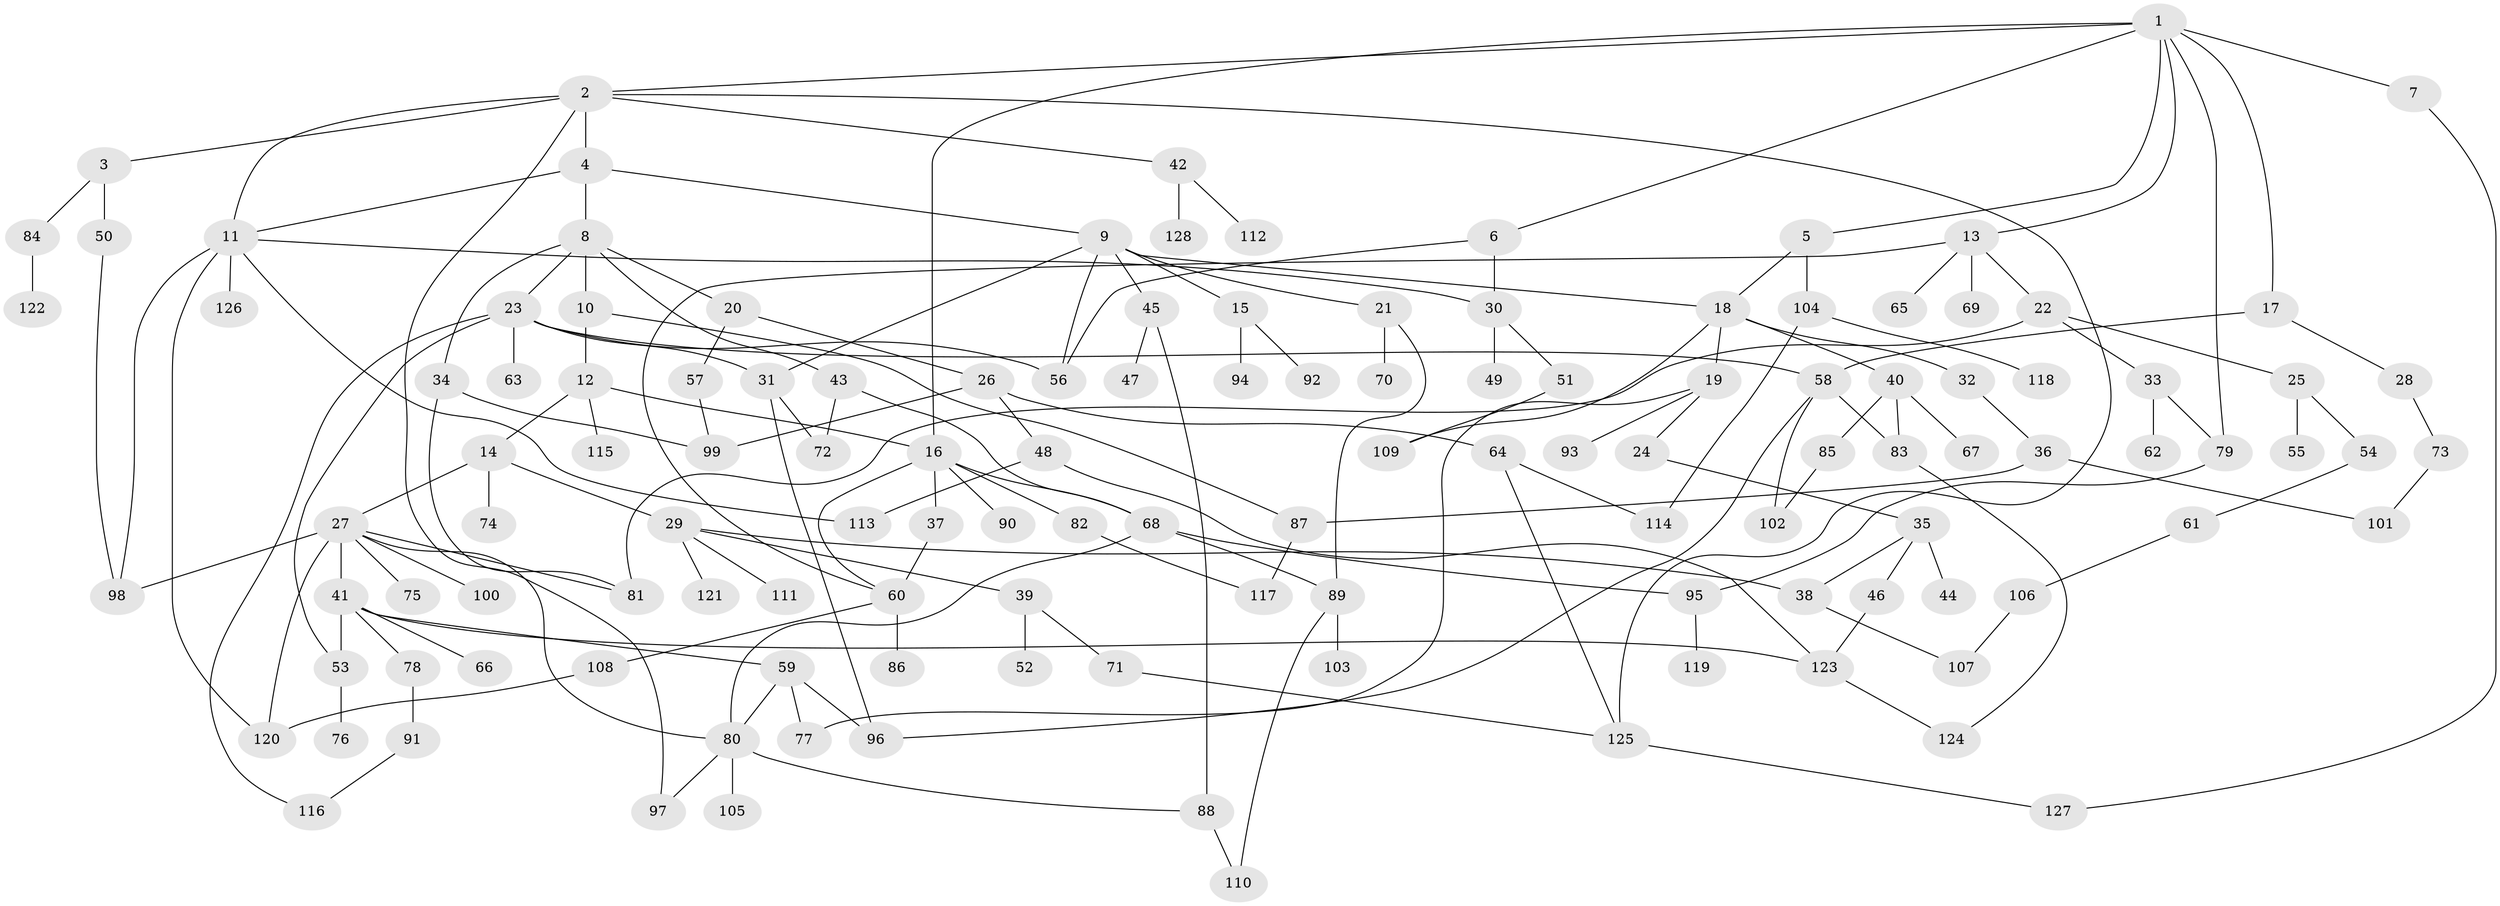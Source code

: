 // Generated by graph-tools (version 1.1) at 2025/34/03/09/25 02:34:34]
// undirected, 128 vertices, 176 edges
graph export_dot {
graph [start="1"]
  node [color=gray90,style=filled];
  1;
  2;
  3;
  4;
  5;
  6;
  7;
  8;
  9;
  10;
  11;
  12;
  13;
  14;
  15;
  16;
  17;
  18;
  19;
  20;
  21;
  22;
  23;
  24;
  25;
  26;
  27;
  28;
  29;
  30;
  31;
  32;
  33;
  34;
  35;
  36;
  37;
  38;
  39;
  40;
  41;
  42;
  43;
  44;
  45;
  46;
  47;
  48;
  49;
  50;
  51;
  52;
  53;
  54;
  55;
  56;
  57;
  58;
  59;
  60;
  61;
  62;
  63;
  64;
  65;
  66;
  67;
  68;
  69;
  70;
  71;
  72;
  73;
  74;
  75;
  76;
  77;
  78;
  79;
  80;
  81;
  82;
  83;
  84;
  85;
  86;
  87;
  88;
  89;
  90;
  91;
  92;
  93;
  94;
  95;
  96;
  97;
  98;
  99;
  100;
  101;
  102;
  103;
  104;
  105;
  106;
  107;
  108;
  109;
  110;
  111;
  112;
  113;
  114;
  115;
  116;
  117;
  118;
  119;
  120;
  121;
  122;
  123;
  124;
  125;
  126;
  127;
  128;
  1 -- 2;
  1 -- 5;
  1 -- 6;
  1 -- 7;
  1 -- 13;
  1 -- 16;
  1 -- 17;
  1 -- 79;
  2 -- 3;
  2 -- 4;
  2 -- 11;
  2 -- 42;
  2 -- 97;
  2 -- 125;
  3 -- 50;
  3 -- 84;
  4 -- 8;
  4 -- 9;
  4 -- 11;
  5 -- 104;
  5 -- 18;
  6 -- 30;
  6 -- 56;
  7 -- 127;
  8 -- 10;
  8 -- 20;
  8 -- 23;
  8 -- 34;
  8 -- 43;
  9 -- 15;
  9 -- 18;
  9 -- 21;
  9 -- 45;
  9 -- 56;
  9 -- 31;
  10 -- 12;
  10 -- 87;
  11 -- 98;
  11 -- 126;
  11 -- 113;
  11 -- 30;
  11 -- 120;
  12 -- 14;
  12 -- 115;
  12 -- 16;
  13 -- 22;
  13 -- 65;
  13 -- 69;
  13 -- 60;
  14 -- 27;
  14 -- 29;
  14 -- 74;
  15 -- 92;
  15 -- 94;
  16 -- 37;
  16 -- 82;
  16 -- 90;
  16 -- 68;
  16 -- 60;
  17 -- 28;
  17 -- 58;
  18 -- 19;
  18 -- 32;
  18 -- 40;
  18 -- 109;
  19 -- 24;
  19 -- 93;
  19 -- 77;
  20 -- 26;
  20 -- 57;
  21 -- 70;
  21 -- 89;
  22 -- 25;
  22 -- 33;
  22 -- 81;
  23 -- 31;
  23 -- 53;
  23 -- 58;
  23 -- 63;
  23 -- 116;
  23 -- 56;
  24 -- 35;
  25 -- 54;
  25 -- 55;
  26 -- 48;
  26 -- 64;
  26 -- 99;
  27 -- 41;
  27 -- 75;
  27 -- 80;
  27 -- 100;
  27 -- 120;
  27 -- 81;
  27 -- 98;
  28 -- 73;
  29 -- 38;
  29 -- 39;
  29 -- 111;
  29 -- 121;
  30 -- 49;
  30 -- 51;
  31 -- 72;
  31 -- 96;
  32 -- 36;
  33 -- 62;
  33 -- 79;
  34 -- 81;
  34 -- 99;
  35 -- 44;
  35 -- 46;
  35 -- 38;
  36 -- 87;
  36 -- 101;
  37 -- 60;
  38 -- 107;
  39 -- 52;
  39 -- 71;
  40 -- 67;
  40 -- 83;
  40 -- 85;
  41 -- 59;
  41 -- 66;
  41 -- 78;
  41 -- 123;
  41 -- 53;
  42 -- 112;
  42 -- 128;
  43 -- 68;
  43 -- 72;
  45 -- 47;
  45 -- 88;
  46 -- 123;
  48 -- 113;
  48 -- 123;
  50 -- 98;
  51 -- 109;
  53 -- 76;
  54 -- 61;
  57 -- 99;
  58 -- 102;
  58 -- 83;
  58 -- 96;
  59 -- 77;
  59 -- 96;
  59 -- 80;
  60 -- 86;
  60 -- 108;
  61 -- 106;
  64 -- 114;
  64 -- 125;
  68 -- 89;
  68 -- 95;
  68 -- 80;
  71 -- 125;
  73 -- 101;
  78 -- 91;
  79 -- 95;
  80 -- 88;
  80 -- 97;
  80 -- 105;
  82 -- 117;
  83 -- 124;
  84 -- 122;
  85 -- 102;
  87 -- 117;
  88 -- 110;
  89 -- 103;
  89 -- 110;
  91 -- 116;
  95 -- 119;
  104 -- 118;
  104 -- 114;
  106 -- 107;
  108 -- 120;
  123 -- 124;
  125 -- 127;
}
